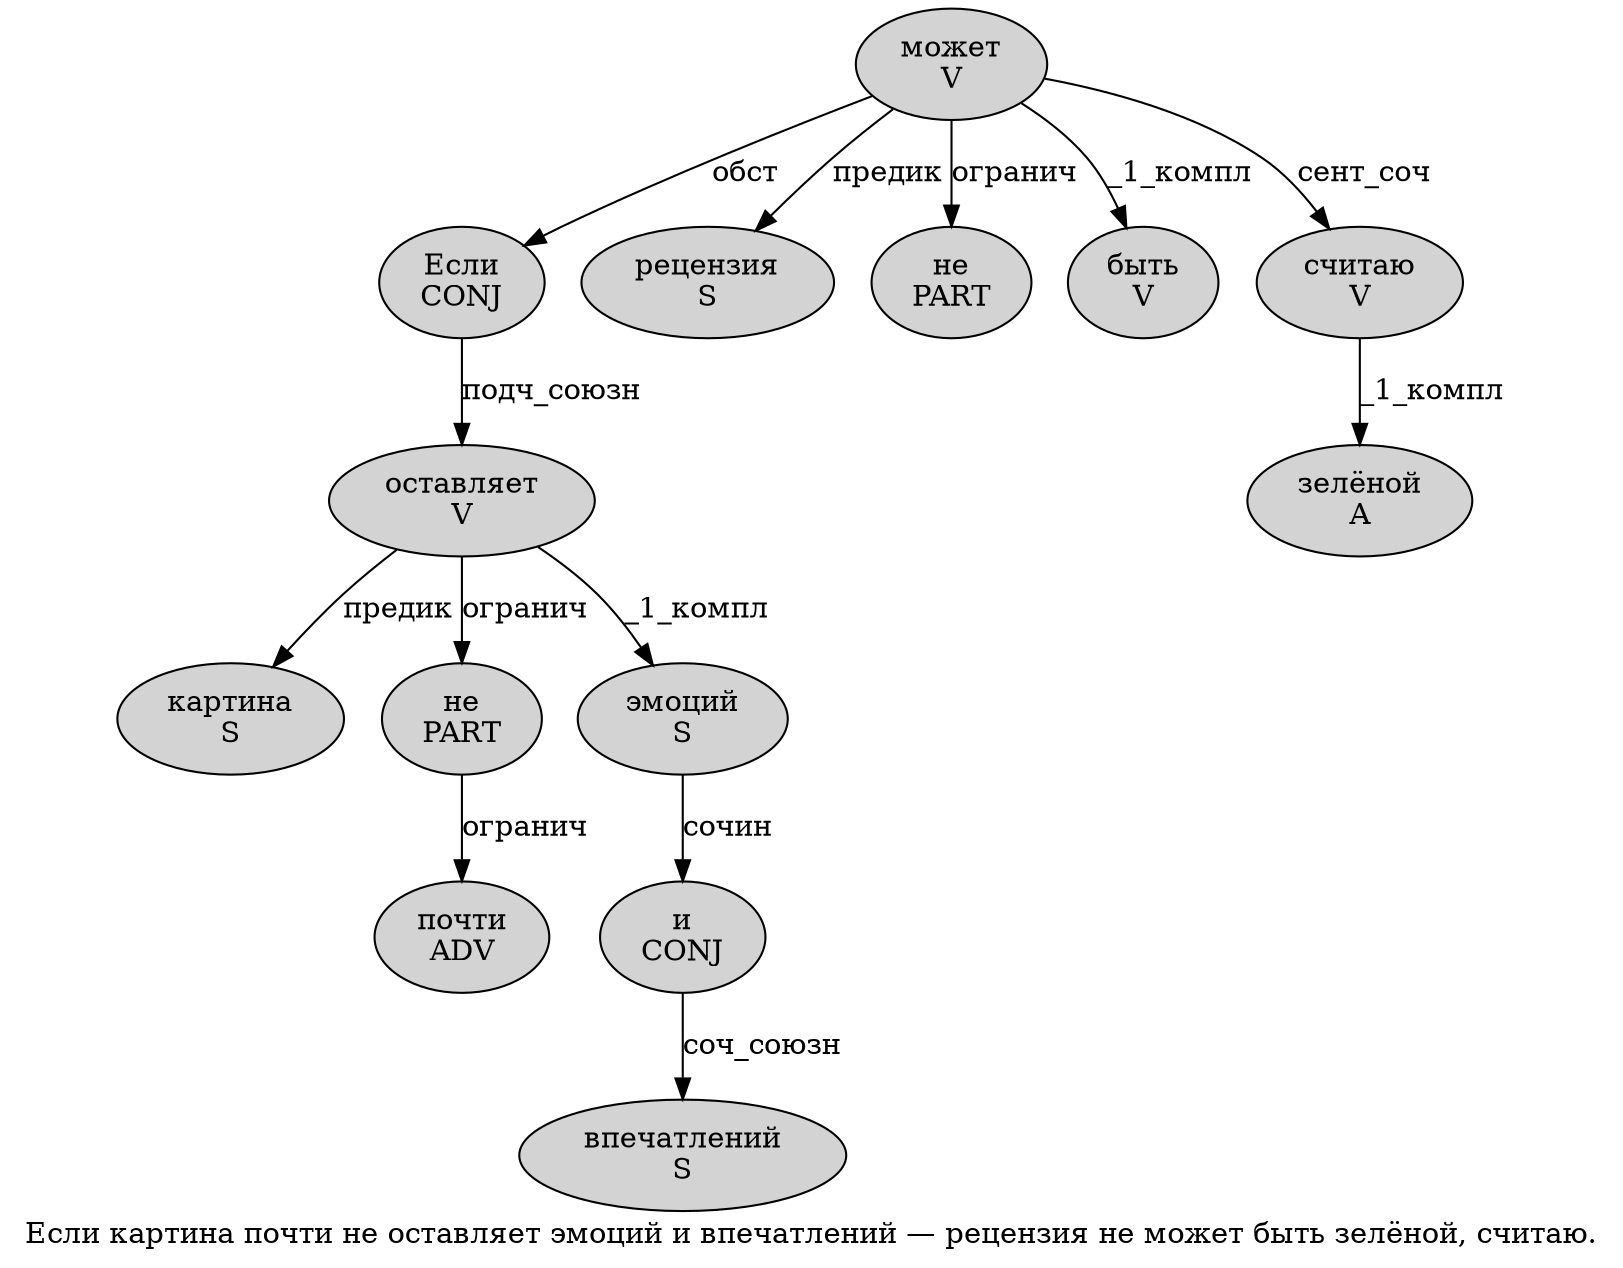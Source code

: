 digraph SENTENCE_4062 {
	graph [label="Если картина почти не оставляет эмоций и впечатлений — рецензия не может быть зелёной, считаю."]
	node [style=filled]
		0 [label="Если
CONJ" color="" fillcolor=lightgray penwidth=1 shape=ellipse]
		1 [label="картина
S" color="" fillcolor=lightgray penwidth=1 shape=ellipse]
		2 [label="почти
ADV" color="" fillcolor=lightgray penwidth=1 shape=ellipse]
		3 [label="не
PART" color="" fillcolor=lightgray penwidth=1 shape=ellipse]
		4 [label="оставляет
V" color="" fillcolor=lightgray penwidth=1 shape=ellipse]
		5 [label="эмоций
S" color="" fillcolor=lightgray penwidth=1 shape=ellipse]
		6 [label="и
CONJ" color="" fillcolor=lightgray penwidth=1 shape=ellipse]
		7 [label="впечатлений
S" color="" fillcolor=lightgray penwidth=1 shape=ellipse]
		9 [label="рецензия
S" color="" fillcolor=lightgray penwidth=1 shape=ellipse]
		10 [label="не
PART" color="" fillcolor=lightgray penwidth=1 shape=ellipse]
		11 [label="может
V" color="" fillcolor=lightgray penwidth=1 shape=ellipse]
		12 [label="быть
V" color="" fillcolor=lightgray penwidth=1 shape=ellipse]
		13 [label="зелёной
A" color="" fillcolor=lightgray penwidth=1 shape=ellipse]
		15 [label="считаю
V" color="" fillcolor=lightgray penwidth=1 shape=ellipse]
			4 -> 1 [label="предик"]
			4 -> 3 [label="огранич"]
			4 -> 5 [label="_1_компл"]
			6 -> 7 [label="соч_союзн"]
			3 -> 2 [label="огранич"]
			5 -> 6 [label="сочин"]
			0 -> 4 [label="подч_союзн"]
			15 -> 13 [label="_1_компл"]
			11 -> 0 [label="обст"]
			11 -> 9 [label="предик"]
			11 -> 10 [label="огранич"]
			11 -> 12 [label="_1_компл"]
			11 -> 15 [label="сент_соч"]
}